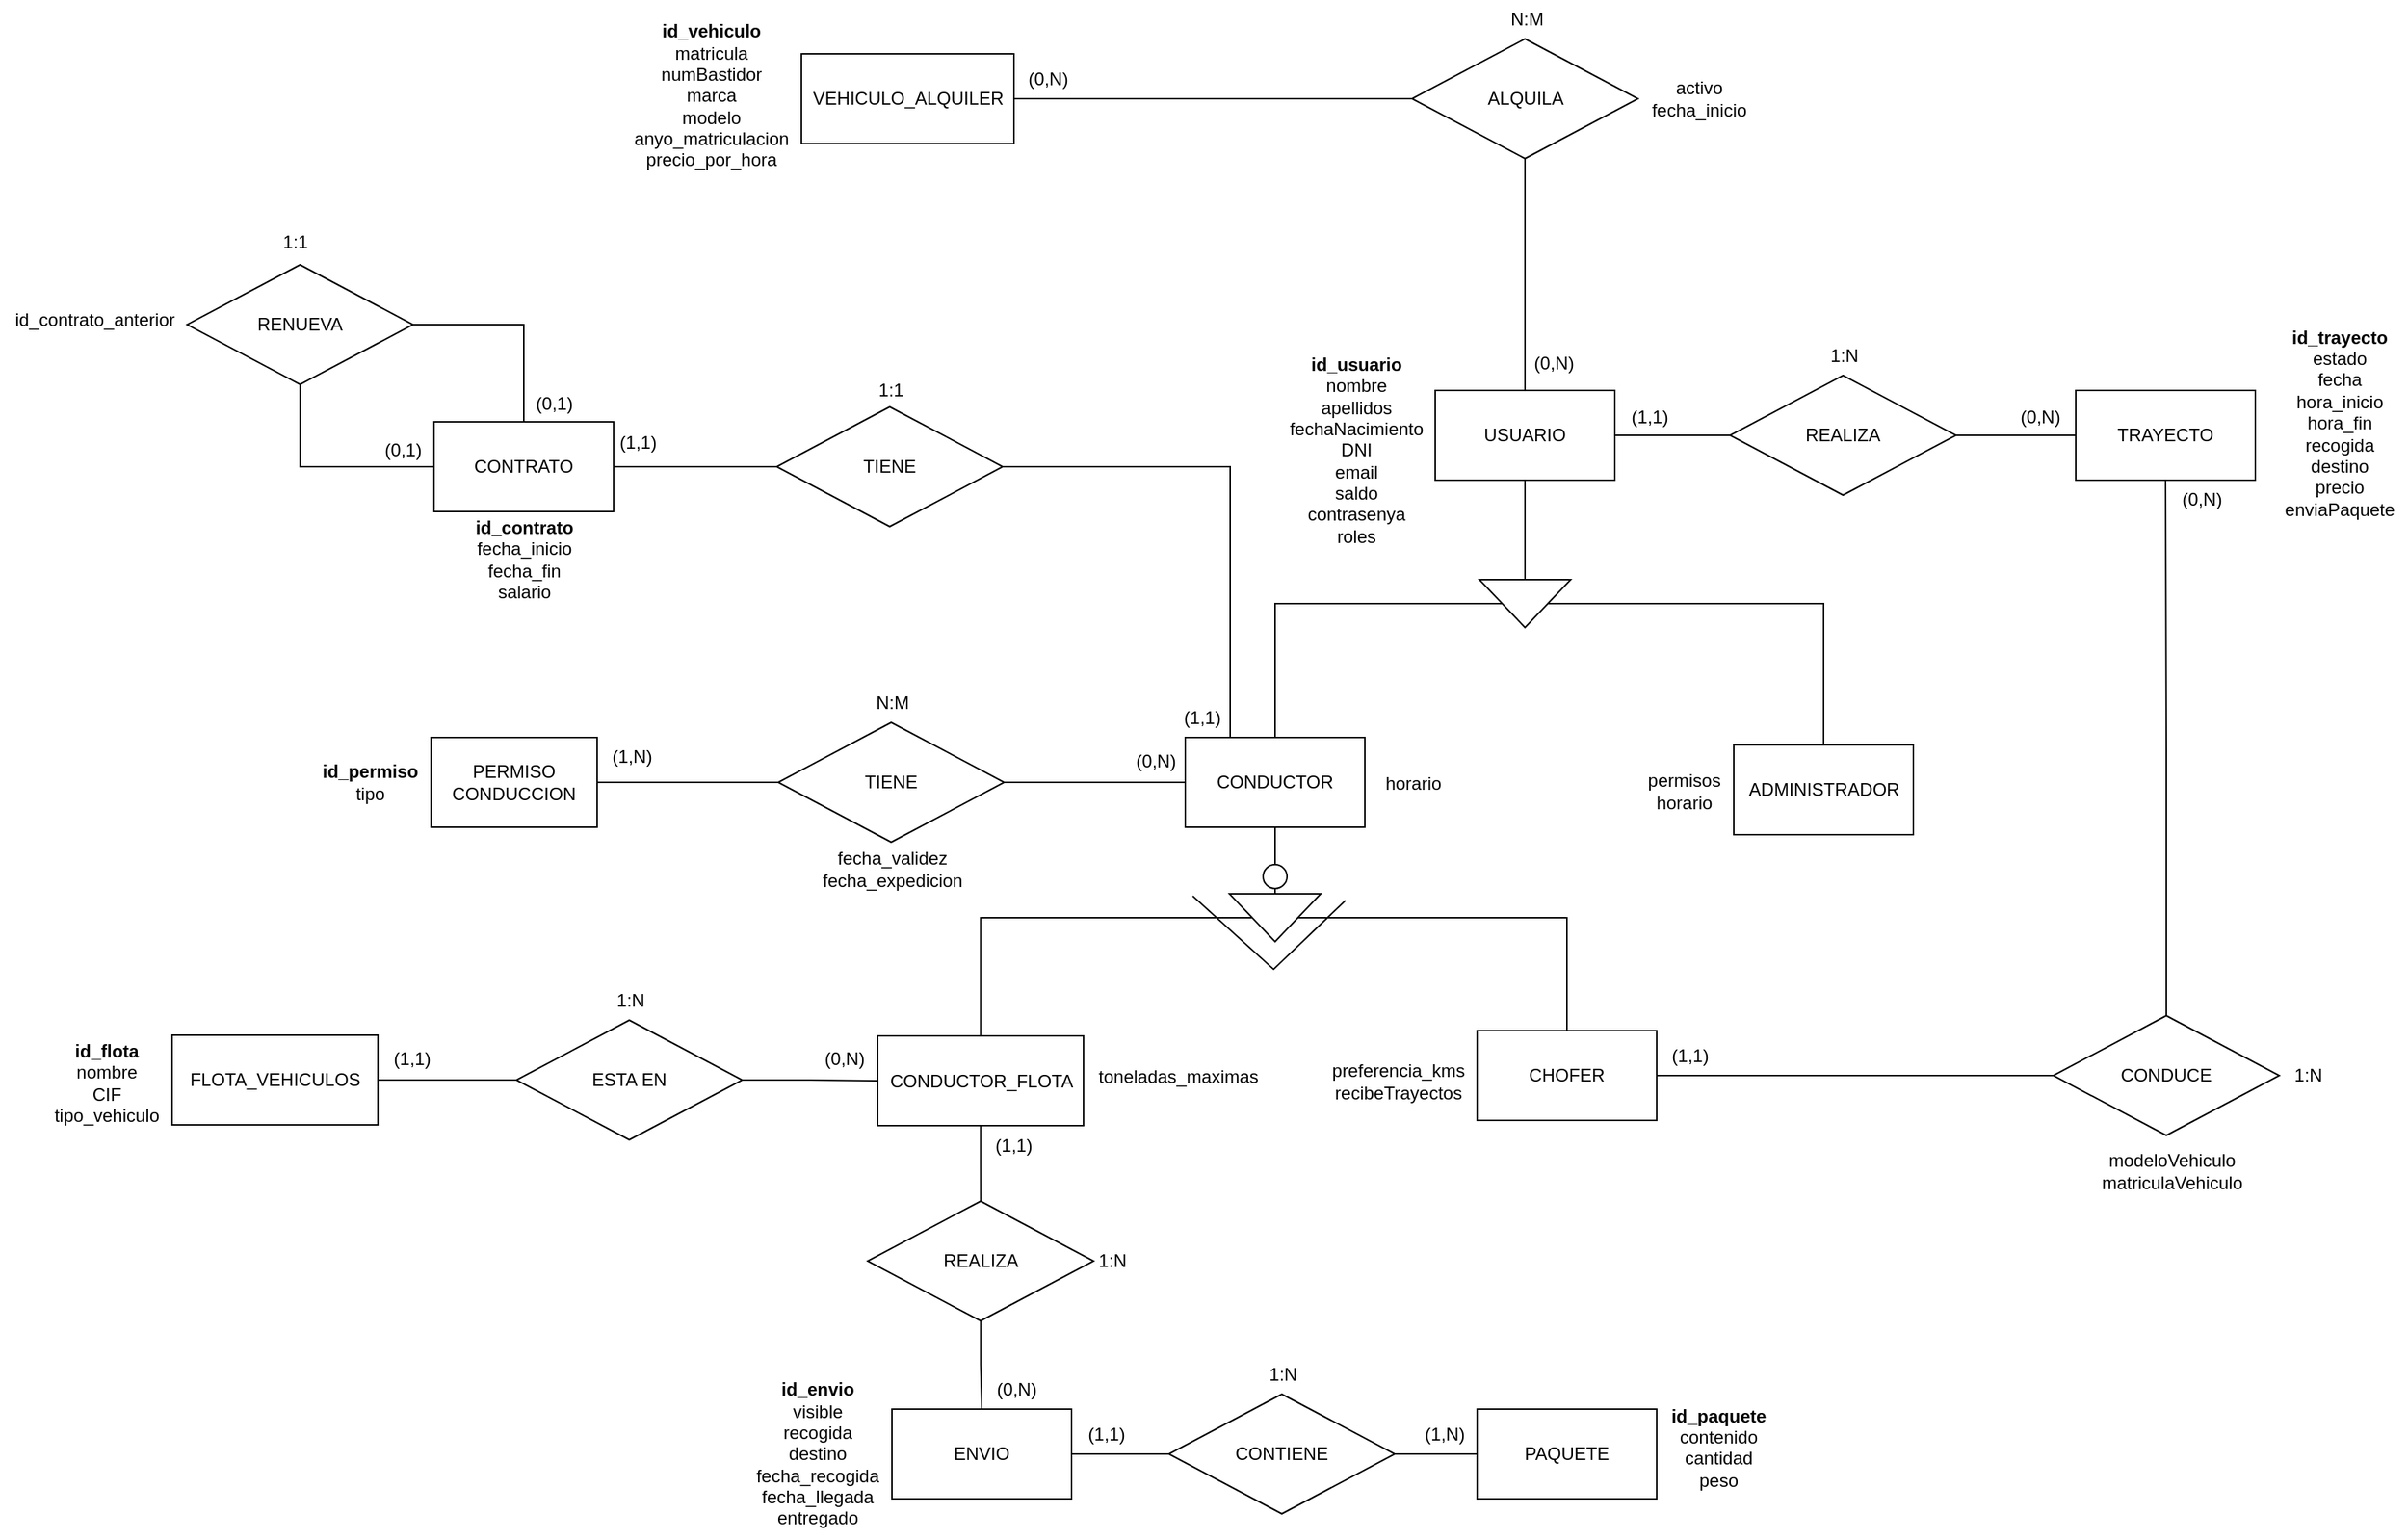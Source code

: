 <mxfile version="24.2.2" type="google">
  <diagram name="Página-1" id="yMJpfwep5vK8i44Nv-QK">
    <mxGraphModel grid="0" page="0" gridSize="10" guides="1" tooltips="1" connect="1" arrows="1" fold="1" pageScale="1" pageWidth="827" pageHeight="1169" math="0" shadow="0">
      <root>
        <mxCell id="0" />
        <mxCell id="1" parent="0" />
        <mxCell id="tycm4G_9MduwJl2_ljbf-6" style="edgeStyle=none;curved=1;rounded=0;orthogonalLoop=1;jettySize=auto;html=1;entryX=0;entryY=0.5;entryDx=0;entryDy=0;fontSize=12;startSize=8;endSize=8;endArrow=none;endFill=0;" edge="1" parent="1" source="tycm4G_9MduwJl2_ljbf-2" target="tycm4G_9MduwJl2_ljbf-3">
          <mxGeometry relative="1" as="geometry" />
        </mxCell>
        <mxCell id="tycm4G_9MduwJl2_ljbf-2" value="USUARIO" style="rounded=0;whiteSpace=wrap;html=1;" vertex="1" parent="1">
          <mxGeometry x="121" y="-58" width="120" height="60" as="geometry" />
        </mxCell>
        <mxCell id="5o3Ht3gXM4AKcb__C2Ck-10" style="edgeStyle=orthogonalEdgeStyle;rounded=0;orthogonalLoop=1;jettySize=auto;html=1;exitX=0.5;exitY=0;exitDx=0;exitDy=0;endArrow=none;endFill=0;" edge="1" parent="1" source="tycm4G_9MduwJl2_ljbf-3" target="5o3Ht3gXM4AKcb__C2Ck-7">
          <mxGeometry relative="1" as="geometry" />
        </mxCell>
        <mxCell id="5o3Ht3gXM4AKcb__C2Ck-49" style="edgeStyle=orthogonalEdgeStyle;rounded=0;orthogonalLoop=1;jettySize=auto;html=1;entryX=0.5;entryY=0;entryDx=0;entryDy=0;endArrow=none;endFill=0;" edge="1" parent="1" source="tycm4G_9MduwJl2_ljbf-3" target="5o3Ht3gXM4AKcb__C2Ck-34">
          <mxGeometry relative="1" as="geometry" />
        </mxCell>
        <mxCell id="tycm4G_9MduwJl2_ljbf-3" value="" style="triangle;whiteSpace=wrap;html=1;rotation=90;" vertex="1" parent="1">
          <mxGeometry x="165" y="54" width="32" height="61" as="geometry" />
        </mxCell>
        <mxCell id="tycm4G_9MduwJl2_ljbf-7" value="CHOFER" style="rounded=0;whiteSpace=wrap;html=1;" vertex="1" parent="1">
          <mxGeometry x="149" y="370" width="120" height="60" as="geometry" />
        </mxCell>
        <mxCell id="5o3Ht3gXM4AKcb__C2Ck-1" value="&lt;b&gt;id_usuario&lt;/b&gt;&lt;div&gt;nombre&lt;/div&gt;&lt;div&gt;apellidos&lt;/div&gt;&lt;div&gt;fechaNacimiento&lt;/div&gt;&lt;div&gt;DNI&lt;/div&gt;&lt;div&gt;email&lt;/div&gt;&lt;div&gt;saldo&lt;/div&gt;&lt;div&gt;contrasenya&lt;br&gt;&lt;/div&gt;&lt;div&gt;roles&lt;/div&gt;" style="text;html=1;align=center;verticalAlign=middle;resizable=0;points=[];autosize=1;strokeColor=none;fillColor=none;" vertex="1" parent="1">
          <mxGeometry x="14" y="-87" width="107" height="138" as="geometry" />
        </mxCell>
        <mxCell id="5o3Ht3gXM4AKcb__C2Ck-4" value="PERMISO&lt;br&gt;CONDUCCION" style="rounded=0;whiteSpace=wrap;html=1;" vertex="1" parent="1">
          <mxGeometry x="-550" y="174" width="111" height="60" as="geometry" />
        </mxCell>
        <mxCell id="5o3Ht3gXM4AKcb__C2Ck-5" value="&lt;b&gt;id_permiso&lt;/b&gt;&lt;div&gt;tipo&lt;/div&gt;" style="text;html=1;align=center;verticalAlign=middle;resizable=0;points=[];autosize=1;strokeColor=none;fillColor=none;" vertex="1" parent="1">
          <mxGeometry x="-632" y="183.5" width="82" height="41" as="geometry" />
        </mxCell>
        <mxCell id="Enspnp0s0IM4FP3xSgeI-5" value="" style="edgeStyle=orthogonalEdgeStyle;rounded=0;orthogonalLoop=1;jettySize=auto;html=1;endArrow=none;endFill=0;" edge="1" parent="1" source="5o3Ht3gXM4AKcb__C2Ck-6" target="Enspnp0s0IM4FP3xSgeI-4">
          <mxGeometry relative="1" as="geometry" />
        </mxCell>
        <mxCell id="5o3Ht3gXM4AKcb__C2Ck-6" value="CONDUCTOR_FLOTA" style="rounded=0;whiteSpace=wrap;html=1;" vertex="1" parent="1">
          <mxGeometry x="-251.5" y="373.5" width="137.5" height="60" as="geometry" />
        </mxCell>
        <mxCell id="5o3Ht3gXM4AKcb__C2Ck-7" value="ADMINISTRADOR" style="rounded=0;whiteSpace=wrap;html=1;" vertex="1" parent="1">
          <mxGeometry x="320.5" y="179" width="120" height="60" as="geometry" />
        </mxCell>
        <mxCell id="5o3Ht3gXM4AKcb__C2Ck-12" value="&lt;div&gt;preferencia_kms&lt;/div&gt;&lt;div&gt;recibeTrayectos&lt;/div&gt;" style="text;html=1;align=center;verticalAlign=middle;resizable=0;points=[];autosize=1;strokeColor=none;fillColor=none;" vertex="1" parent="1">
          <mxGeometry x="42" y="383" width="107" height="41" as="geometry" />
        </mxCell>
        <mxCell id="5o3Ht3gXM4AKcb__C2Ck-13" value="&lt;div&gt;toneladas_maximas&lt;/div&gt;" style="text;html=1;align=center;verticalAlign=middle;resizable=0;points=[];autosize=1;strokeColor=none;fillColor=none;" vertex="1" parent="1">
          <mxGeometry x="-114" y="388" width="125" height="26" as="geometry" />
        </mxCell>
        <mxCell id="5o3Ht3gXM4AKcb__C2Ck-14" value="&lt;div&gt;permisos&lt;/div&gt;&lt;div&gt;horario&lt;/div&gt;" style="text;html=1;align=center;verticalAlign=middle;resizable=0;points=[];autosize=1;strokeColor=none;fillColor=none;" vertex="1" parent="1">
          <mxGeometry x="253.5" y="189.5" width="67" height="41" as="geometry" />
        </mxCell>
        <mxCell id="5o3Ht3gXM4AKcb__C2Ck-16" value="TRAYECTO" style="rounded=0;whiteSpace=wrap;html=1;" vertex="1" parent="1">
          <mxGeometry x="549" y="-58" width="120" height="60" as="geometry" />
        </mxCell>
        <mxCell id="5o3Ht3gXM4AKcb__C2Ck-17" value="&lt;b&gt;id_trayecto&lt;/b&gt;&lt;div&gt;estado&lt;/div&gt;&lt;div&gt;fecha&lt;br&gt;&lt;div&gt;hora_inicio&lt;/div&gt;&lt;div&gt;hora_fin&lt;/div&gt;&lt;div&gt;recogida&lt;/div&gt;&lt;/div&gt;&lt;div&gt;destino&lt;/div&gt;&lt;div&gt;precio&lt;/div&gt;&lt;div&gt;enviaPaquete&lt;/div&gt;&lt;div&gt;&lt;br&gt;&lt;/div&gt;" style="text;html=1;align=center;verticalAlign=middle;resizable=0;points=[];autosize=1;strokeColor=none;fillColor=none;" vertex="1" parent="1">
          <mxGeometry x="679" y="-107" width="91" height="156" as="geometry" />
        </mxCell>
        <mxCell id="5o3Ht3gXM4AKcb__C2Ck-18" value="ENVIO" style="rounded=0;whiteSpace=wrap;html=1;" vertex="1" parent="1">
          <mxGeometry x="-242" y="623" width="120" height="60" as="geometry" />
        </mxCell>
        <mxCell id="5o3Ht3gXM4AKcb__C2Ck-19" value="&lt;b&gt;id_envio&lt;/b&gt;&lt;div&gt;visible&lt;/div&gt;&lt;div&gt;recogida&lt;/div&gt;&lt;div&gt;destino&lt;/div&gt;&lt;div&gt;fecha_recogida&lt;/div&gt;&lt;div&gt;fecha_llegada&lt;/div&gt;&lt;div&gt;entregado&lt;/div&gt;" style="text;html=1;align=center;verticalAlign=middle;resizable=0;points=[];autosize=1;strokeColor=none;fillColor=none;" vertex="1" parent="1">
          <mxGeometry x="-342" y="596.5" width="100" height="113" as="geometry" />
        </mxCell>
        <mxCell id="5o3Ht3gXM4AKcb__C2Ck-20" value="VEHICULO_ALQUILER" style="rounded=0;whiteSpace=wrap;html=1;" vertex="1" parent="1">
          <mxGeometry x="-302.5" y="-283" width="142" height="60" as="geometry" />
        </mxCell>
        <mxCell id="5o3Ht3gXM4AKcb__C2Ck-22" value="&lt;b&gt;id_vehiculo&lt;/b&gt;&lt;div&gt;&lt;span style=&quot;background-color: initial;&quot;&gt;matricula&lt;/span&gt;&lt;/div&gt;&lt;div&gt;numBastidor&lt;/div&gt;&lt;div&gt;marca&lt;/div&gt;&lt;div&gt;modelo&lt;/div&gt;&lt;div&gt;anyo_matriculacion&lt;/div&gt;&lt;div&gt;precio_por_hora&lt;br&gt;&lt;/div&gt;" style="text;html=1;align=center;verticalAlign=middle;resizable=0;points=[];autosize=1;strokeColor=none;fillColor=none;" vertex="1" parent="1">
          <mxGeometry x="-423.5" y="-312" width="121" height="113" as="geometry" />
        </mxCell>
        <mxCell id="5o3Ht3gXM4AKcb__C2Ck-25" value="&lt;b&gt;id_paquete&lt;/b&gt;&lt;div&gt;contenido&lt;/div&gt;&lt;div&gt;cantidad&lt;/div&gt;&lt;div&gt;peso&lt;/div&gt;&lt;div&gt;&lt;br&gt;&lt;/div&gt;" style="text;html=1;align=center;verticalAlign=middle;resizable=0;points=[];autosize=1;strokeColor=none;fillColor=none;" vertex="1" parent="1">
          <mxGeometry x="269" y="614" width="81" height="84" as="geometry" />
        </mxCell>
        <mxCell id="5o3Ht3gXM4AKcb__C2Ck-26" value="PAQUETE" style="rounded=0;whiteSpace=wrap;html=1;" vertex="1" parent="1">
          <mxGeometry x="149" y="623" width="120" height="60" as="geometry" />
        </mxCell>
        <mxCell id="5o3Ht3gXM4AKcb__C2Ck-50" style="edgeStyle=orthogonalEdgeStyle;rounded=0;orthogonalLoop=1;jettySize=auto;html=1;endArrow=none;endFill=0;" edge="1" parent="1" source="5o3Ht3gXM4AKcb__C2Ck-32" target="5o3Ht3gXM4AKcb__C2Ck-4">
          <mxGeometry relative="1" as="geometry" />
        </mxCell>
        <mxCell id="5o3Ht3gXM4AKcb__C2Ck-51" style="edgeStyle=orthogonalEdgeStyle;rounded=0;orthogonalLoop=1;jettySize=auto;html=1;endArrow=none;endFill=0;" edge="1" parent="1" source="5o3Ht3gXM4AKcb__C2Ck-32" target="5o3Ht3gXM4AKcb__C2Ck-34">
          <mxGeometry relative="1" as="geometry" />
        </mxCell>
        <mxCell id="5o3Ht3gXM4AKcb__C2Ck-32" value="TIENE" style="rhombus;whiteSpace=wrap;html=1;" vertex="1" parent="1">
          <mxGeometry x="-318" y="164" width="151" height="80" as="geometry" />
        </mxCell>
        <mxCell id="5o3Ht3gXM4AKcb__C2Ck-33" value="&lt;div&gt;fecha_validez&lt;/div&gt;&lt;div&gt;fecha_expedicion&lt;/div&gt;" style="text;html=1;align=center;verticalAlign=middle;resizable=0;points=[];autosize=1;strokeColor=none;fillColor=none;" vertex="1" parent="1">
          <mxGeometry x="-298" y="241" width="111" height="41" as="geometry" />
        </mxCell>
        <mxCell id="5o3Ht3gXM4AKcb__C2Ck-45" style="edgeStyle=orthogonalEdgeStyle;rounded=0;orthogonalLoop=1;jettySize=auto;html=1;endArrow=none;endFill=0;" edge="1" parent="1" source="5o3Ht3gXM4AKcb__C2Ck-34" target="5o3Ht3gXM4AKcb__C2Ck-35">
          <mxGeometry relative="1" as="geometry" />
        </mxCell>
        <mxCell id="5o3Ht3gXM4AKcb__C2Ck-68" style="edgeStyle=orthogonalEdgeStyle;rounded=0;orthogonalLoop=1;jettySize=auto;html=1;exitX=0.25;exitY=0;exitDx=0;exitDy=0;entryX=1;entryY=0.5;entryDx=0;entryDy=0;endArrow=none;endFill=0;" edge="1" parent="1" source="5o3Ht3gXM4AKcb__C2Ck-34" target="5o3Ht3gXM4AKcb__C2Ck-66">
          <mxGeometry relative="1" as="geometry" />
        </mxCell>
        <mxCell id="5o3Ht3gXM4AKcb__C2Ck-34" value="CONDUCTOR" style="rounded=0;whiteSpace=wrap;html=1;" vertex="1" parent="1">
          <mxGeometry x="-46" y="174" width="120" height="60" as="geometry" />
        </mxCell>
        <mxCell id="Enspnp0s0IM4FP3xSgeI-1" style="edgeStyle=orthogonalEdgeStyle;rounded=0;orthogonalLoop=1;jettySize=auto;html=1;exitX=0.5;exitY=1;exitDx=0;exitDy=0;endArrow=none;endFill=0;" edge="1" parent="1" source="5o3Ht3gXM4AKcb__C2Ck-35" target="5o3Ht3gXM4AKcb__C2Ck-6">
          <mxGeometry relative="1" as="geometry" />
        </mxCell>
        <mxCell id="Enspnp0s0IM4FP3xSgeI-2" style="edgeStyle=orthogonalEdgeStyle;rounded=0;orthogonalLoop=1;jettySize=auto;html=1;exitX=0.5;exitY=0;exitDx=0;exitDy=0;endArrow=none;endFill=0;" edge="1" parent="1" source="5o3Ht3gXM4AKcb__C2Ck-35" target="tycm4G_9MduwJl2_ljbf-7">
          <mxGeometry relative="1" as="geometry" />
        </mxCell>
        <mxCell id="5o3Ht3gXM4AKcb__C2Ck-35" value="" style="triangle;whiteSpace=wrap;html=1;rotation=90;" vertex="1" parent="1">
          <mxGeometry x="-2" y="264" width="32" height="61" as="geometry" />
        </mxCell>
        <mxCell id="5o3Ht3gXM4AKcb__C2Ck-43" value="" style="endArrow=none;html=1;rounded=0;" edge="1" parent="1">
          <mxGeometry width="50" height="50" relative="1" as="geometry">
            <mxPoint x="-41" y="280" as="sourcePoint" />
            <mxPoint x="61" y="283" as="targetPoint" />
            <Array as="points">
              <mxPoint x="13" y="329" />
            </Array>
          </mxGeometry>
        </mxCell>
        <mxCell id="5o3Ht3gXM4AKcb__C2Ck-44" value="" style="ellipse;whiteSpace=wrap;html=1;aspect=fixed;" vertex="1" parent="1">
          <mxGeometry x="6" y="259" width="16" height="16" as="geometry" />
        </mxCell>
        <mxCell id="5o3Ht3gXM4AKcb__C2Ck-48" value="&lt;div&gt;&lt;div&gt;horario&lt;/div&gt;&lt;/div&gt;" style="text;html=1;align=center;verticalAlign=middle;resizable=0;points=[];autosize=1;strokeColor=none;fillColor=none;" vertex="1" parent="1">
          <mxGeometry x="78" y="192" width="55" height="26" as="geometry" />
        </mxCell>
        <mxCell id="5o3Ht3gXM4AKcb__C2Ck-54" value="N:M" style="text;html=1;align=center;verticalAlign=middle;resizable=0;points=[];autosize=1;strokeColor=none;fillColor=none;" vertex="1" parent="1">
          <mxGeometry x="-262.5" y="138" width="40" height="26" as="geometry" />
        </mxCell>
        <mxCell id="5o3Ht3gXM4AKcb__C2Ck-55" value="(0,N)" style="text;html=1;align=center;verticalAlign=middle;resizable=0;points=[];autosize=1;strokeColor=none;fillColor=none;" vertex="1" parent="1">
          <mxGeometry x="-89" y="176.5" width="45" height="26" as="geometry" />
        </mxCell>
        <mxCell id="5o3Ht3gXM4AKcb__C2Ck-56" value="(1,N)" style="text;html=1;align=center;verticalAlign=middle;resizable=0;points=[];autosize=1;strokeColor=none;fillColor=none;" vertex="1" parent="1">
          <mxGeometry x="-439" y="174" width="45" height="26" as="geometry" />
        </mxCell>
        <mxCell id="5o3Ht3gXM4AKcb__C2Ck-57" value="CONTRATO" style="rounded=0;whiteSpace=wrap;html=1;" vertex="1" parent="1">
          <mxGeometry x="-548" y="-37" width="120" height="60" as="geometry" />
        </mxCell>
        <mxCell id="5o3Ht3gXM4AKcb__C2Ck-58" value="&lt;div&gt;&lt;div&gt;&lt;b&gt;id_contrato&lt;/b&gt;&lt;/div&gt;&lt;/div&gt;&lt;div&gt;fecha_inicio&lt;/div&gt;&lt;div&gt;fecha_fin&lt;/div&gt;&lt;div&gt;salario&lt;/div&gt;" style="text;html=1;align=center;verticalAlign=middle;resizable=0;points=[];autosize=1;strokeColor=none;fillColor=none;" vertex="1" parent="1">
          <mxGeometry x="-529.5" y="20" width="83" height="70" as="geometry" />
        </mxCell>
        <mxCell id="5o3Ht3gXM4AKcb__C2Ck-60" style="edgeStyle=orthogonalEdgeStyle;rounded=0;orthogonalLoop=1;jettySize=auto;html=1;entryX=0.5;entryY=0;entryDx=0;entryDy=0;endArrow=none;endFill=0;" edge="1" parent="1" source="5o3Ht3gXM4AKcb__C2Ck-59" target="5o3Ht3gXM4AKcb__C2Ck-57">
          <mxGeometry relative="1" as="geometry" />
        </mxCell>
        <mxCell id="5o3Ht3gXM4AKcb__C2Ck-61" style="edgeStyle=orthogonalEdgeStyle;rounded=0;orthogonalLoop=1;jettySize=auto;html=1;entryX=0;entryY=0.5;entryDx=0;entryDy=0;endArrow=none;endFill=0;" edge="1" parent="1" source="5o3Ht3gXM4AKcb__C2Ck-59" target="5o3Ht3gXM4AKcb__C2Ck-57">
          <mxGeometry relative="1" as="geometry">
            <Array as="points">
              <mxPoint x="-638" y="-7" />
            </Array>
          </mxGeometry>
        </mxCell>
        <mxCell id="5o3Ht3gXM4AKcb__C2Ck-59" value="RENUEVA" style="rhombus;whiteSpace=wrap;html=1;" vertex="1" parent="1">
          <mxGeometry x="-713" y="-142" width="151" height="80" as="geometry" />
        </mxCell>
        <mxCell id="5o3Ht3gXM4AKcb__C2Ck-62" value="id_contrato_anterior" style="text;html=1;align=center;verticalAlign=middle;resizable=0;points=[];autosize=1;strokeColor=none;fillColor=none;" vertex="1" parent="1">
          <mxGeometry x="-838" y="-118" width="125" height="26" as="geometry" />
        </mxCell>
        <mxCell id="5o3Ht3gXM4AKcb__C2Ck-63" value="1:1" style="text;html=1;align=center;verticalAlign=middle;resizable=0;points=[];autosize=1;strokeColor=none;fillColor=none;" vertex="1" parent="1">
          <mxGeometry x="-659" y="-170" width="35" height="26" as="geometry" />
        </mxCell>
        <mxCell id="5o3Ht3gXM4AKcb__C2Ck-64" value="(0,1)" style="text;html=1;align=center;verticalAlign=middle;resizable=0;points=[];autosize=1;strokeColor=none;fillColor=none;" vertex="1" parent="1">
          <mxGeometry x="-489.5" y="-62" width="43" height="26" as="geometry" />
        </mxCell>
        <mxCell id="5o3Ht3gXM4AKcb__C2Ck-65" value="(0,1)" style="text;html=1;align=center;verticalAlign=middle;resizable=0;points=[];autosize=1;strokeColor=none;fillColor=none;" vertex="1" parent="1">
          <mxGeometry x="-591" y="-31" width="43" height="26" as="geometry" />
        </mxCell>
        <mxCell id="5o3Ht3gXM4AKcb__C2Ck-69" style="edgeStyle=orthogonalEdgeStyle;rounded=0;orthogonalLoop=1;jettySize=auto;html=1;entryX=1;entryY=0.5;entryDx=0;entryDy=0;endArrow=none;endFill=0;" edge="1" parent="1" source="5o3Ht3gXM4AKcb__C2Ck-66" target="5o3Ht3gXM4AKcb__C2Ck-57">
          <mxGeometry relative="1" as="geometry" />
        </mxCell>
        <mxCell id="5o3Ht3gXM4AKcb__C2Ck-66" value="TIENE" style="rhombus;whiteSpace=wrap;html=1;" vertex="1" parent="1">
          <mxGeometry x="-319" y="-47" width="151" height="80" as="geometry" />
        </mxCell>
        <mxCell id="5o3Ht3gXM4AKcb__C2Ck-67" value="1:1" style="text;html=1;align=center;verticalAlign=middle;resizable=0;points=[];autosize=1;strokeColor=none;fillColor=none;" vertex="1" parent="1">
          <mxGeometry x="-260.5" y="-71" width="35" height="26" as="geometry" />
        </mxCell>
        <mxCell id="5o3Ht3gXM4AKcb__C2Ck-70" value="(1,1)" style="text;html=1;align=center;verticalAlign=middle;resizable=0;points=[];autosize=1;strokeColor=none;fillColor=none;" vertex="1" parent="1">
          <mxGeometry x="-57" y="148" width="43" height="26" as="geometry" />
        </mxCell>
        <mxCell id="5o3Ht3gXM4AKcb__C2Ck-71" value="(1,1)" style="text;html=1;align=center;verticalAlign=middle;resizable=0;points=[];autosize=1;strokeColor=none;fillColor=none;" vertex="1" parent="1">
          <mxGeometry x="-434" y="-36" width="43" height="26" as="geometry" />
        </mxCell>
        <mxCell id="Enspnp0s0IM4FP3xSgeI-6" value="" style="edgeStyle=orthogonalEdgeStyle;rounded=0;orthogonalLoop=1;jettySize=auto;html=1;endArrow=none;endFill=0;" edge="1" parent="1" source="Enspnp0s0IM4FP3xSgeI-4" target="5o3Ht3gXM4AKcb__C2Ck-18">
          <mxGeometry relative="1" as="geometry" />
        </mxCell>
        <mxCell id="Enspnp0s0IM4FP3xSgeI-4" value="REALIZA" style="rhombus;whiteSpace=wrap;html=1;" vertex="1" parent="1">
          <mxGeometry x="-258.25" y="484" width="151" height="80" as="geometry" />
        </mxCell>
        <mxCell id="Enspnp0s0IM4FP3xSgeI-9" value="" style="edgeStyle=orthogonalEdgeStyle;rounded=0;orthogonalLoop=1;jettySize=auto;html=1;endArrow=none;endFill=0;" edge="1" parent="1" source="Enspnp0s0IM4FP3xSgeI-7" target="5o3Ht3gXM4AKcb__C2Ck-26">
          <mxGeometry relative="1" as="geometry" />
        </mxCell>
        <mxCell id="Enspnp0s0IM4FP3xSgeI-12" value="" style="edgeStyle=orthogonalEdgeStyle;rounded=0;orthogonalLoop=1;jettySize=auto;html=1;endArrow=none;endFill=0;" edge="1" parent="1" source="Enspnp0s0IM4FP3xSgeI-7" target="5o3Ht3gXM4AKcb__C2Ck-18">
          <mxGeometry relative="1" as="geometry" />
        </mxCell>
        <mxCell id="Enspnp0s0IM4FP3xSgeI-7" value="CONTIENE" style="rhombus;whiteSpace=wrap;html=1;" vertex="1" parent="1">
          <mxGeometry x="-57" y="613" width="151" height="80" as="geometry" />
        </mxCell>
        <mxCell id="Enspnp0s0IM4FP3xSgeI-14" value="1:N" style="text;html=1;align=center;verticalAlign=middle;resizable=0;points=[];autosize=1;strokeColor=none;fillColor=none;" vertex="1" parent="1">
          <mxGeometry x="-114" y="511" width="37" height="26" as="geometry" />
        </mxCell>
        <mxCell id="Enspnp0s0IM4FP3xSgeI-15" value="1:N" style="text;html=1;align=center;verticalAlign=middle;resizable=0;points=[];autosize=1;strokeColor=none;fillColor=none;" vertex="1" parent="1">
          <mxGeometry y="587" width="37" height="26" as="geometry" />
        </mxCell>
        <mxCell id="Enspnp0s0IM4FP3xSgeI-16" value="(1,N)" style="text;html=1;align=center;verticalAlign=middle;resizable=0;points=[];autosize=1;strokeColor=none;fillColor=none;" vertex="1" parent="1">
          <mxGeometry x="104" y="627" width="45" height="26" as="geometry" />
        </mxCell>
        <mxCell id="Enspnp0s0IM4FP3xSgeI-17" value="(1,1)" style="text;html=1;align=center;verticalAlign=middle;resizable=0;points=[];autosize=1;strokeColor=none;fillColor=none;" vertex="1" parent="1">
          <mxGeometry x="-121" y="627" width="43" height="26" as="geometry" />
        </mxCell>
        <mxCell id="Enspnp0s0IM4FP3xSgeI-18" value="(1,1)" style="text;html=1;align=center;verticalAlign=middle;resizable=0;points=[];autosize=1;strokeColor=none;fillColor=none;" vertex="1" parent="1">
          <mxGeometry x="-183" y="433.5" width="43" height="26" as="geometry" />
        </mxCell>
        <mxCell id="Enspnp0s0IM4FP3xSgeI-19" value="(0,N)" style="text;html=1;align=center;verticalAlign=middle;resizable=0;points=[];autosize=1;strokeColor=none;fillColor=none;" vertex="1" parent="1">
          <mxGeometry x="-182" y="597" width="45" height="26" as="geometry" />
        </mxCell>
        <mxCell id="Enspnp0s0IM4FP3xSgeI-21" value="" style="edgeStyle=orthogonalEdgeStyle;rounded=0;orthogonalLoop=1;jettySize=auto;html=1;endArrow=none;endFill=0;" edge="1" parent="1" source="Enspnp0s0IM4FP3xSgeI-20" target="tycm4G_9MduwJl2_ljbf-2">
          <mxGeometry relative="1" as="geometry" />
        </mxCell>
        <mxCell id="Enspnp0s0IM4FP3xSgeI-22" value="" style="edgeStyle=orthogonalEdgeStyle;rounded=0;orthogonalLoop=1;jettySize=auto;html=1;endArrow=none;endFill=0;" edge="1" parent="1" source="Enspnp0s0IM4FP3xSgeI-20" target="5o3Ht3gXM4AKcb__C2Ck-16">
          <mxGeometry relative="1" as="geometry" />
        </mxCell>
        <mxCell id="Enspnp0s0IM4FP3xSgeI-20" value="REALIZA" style="rhombus;whiteSpace=wrap;html=1;" vertex="1" parent="1">
          <mxGeometry x="318" y="-68" width="151" height="80" as="geometry" />
        </mxCell>
        <mxCell id="Enspnp0s0IM4FP3xSgeI-23" value="1:N" style="text;html=1;align=center;verticalAlign=middle;resizable=0;points=[];autosize=1;strokeColor=none;fillColor=none;" vertex="1" parent="1">
          <mxGeometry x="375" y="-94" width="37" height="26" as="geometry" />
        </mxCell>
        <mxCell id="Enspnp0s0IM4FP3xSgeI-24" value="(0,N)" style="text;html=1;align=center;verticalAlign=middle;resizable=0;points=[];autosize=1;strokeColor=none;fillColor=none;" vertex="1" parent="1">
          <mxGeometry x="502" y="-53" width="45" height="26" as="geometry" />
        </mxCell>
        <mxCell id="Enspnp0s0IM4FP3xSgeI-25" value="(1,1)" style="text;html=1;align=center;verticalAlign=middle;resizable=0;points=[];autosize=1;strokeColor=none;fillColor=none;" vertex="1" parent="1">
          <mxGeometry x="242" y="-53" width="43" height="26" as="geometry" />
        </mxCell>
        <mxCell id="Enspnp0s0IM4FP3xSgeI-27" style="edgeStyle=orthogonalEdgeStyle;rounded=0;orthogonalLoop=1;jettySize=auto;html=1;entryX=0.5;entryY=1;entryDx=0;entryDy=0;endArrow=none;endFill=0;" edge="1" parent="1" source="Enspnp0s0IM4FP3xSgeI-26" target="5o3Ht3gXM4AKcb__C2Ck-16">
          <mxGeometry relative="1" as="geometry" />
        </mxCell>
        <mxCell id="Enspnp0s0IM4FP3xSgeI-28" style="edgeStyle=orthogonalEdgeStyle;rounded=0;orthogonalLoop=1;jettySize=auto;html=1;entryX=1;entryY=0.5;entryDx=0;entryDy=0;endArrow=none;endFill=0;" edge="1" parent="1" source="Enspnp0s0IM4FP3xSgeI-26" target="tycm4G_9MduwJl2_ljbf-7">
          <mxGeometry relative="1" as="geometry" />
        </mxCell>
        <mxCell id="Enspnp0s0IM4FP3xSgeI-26" value="CONDUCE" style="rhombus;whiteSpace=wrap;html=1;" vertex="1" parent="1">
          <mxGeometry x="534" y="360" width="151" height="80" as="geometry" />
        </mxCell>
        <mxCell id="Enspnp0s0IM4FP3xSgeI-30" value="(0,N)" style="text;html=1;align=center;verticalAlign=middle;resizable=0;points=[];autosize=1;strokeColor=none;fillColor=none;" vertex="1" parent="1">
          <mxGeometry x="610" y="2" width="45" height="26" as="geometry" />
        </mxCell>
        <mxCell id="Enspnp0s0IM4FP3xSgeI-31" value="(1,1)" style="text;html=1;align=center;verticalAlign=middle;resizable=0;points=[];autosize=1;strokeColor=none;fillColor=none;" vertex="1" parent="1">
          <mxGeometry x="269" y="373.5" width="43" height="26" as="geometry" />
        </mxCell>
        <mxCell id="Enspnp0s0IM4FP3xSgeI-32" value="1:N" style="text;html=1;align=center;verticalAlign=middle;resizable=0;points=[];autosize=1;strokeColor=none;fillColor=none;" vertex="1" parent="1">
          <mxGeometry x="685" y="387" width="37" height="26" as="geometry" />
        </mxCell>
        <mxCell id="Enspnp0s0IM4FP3xSgeI-34" style="edgeStyle=orthogonalEdgeStyle;rounded=0;orthogonalLoop=1;jettySize=auto;html=1;endArrow=none;endFill=0;" edge="1" parent="1" source="Enspnp0s0IM4FP3xSgeI-33" target="5o3Ht3gXM4AKcb__C2Ck-20">
          <mxGeometry relative="1" as="geometry" />
        </mxCell>
        <mxCell id="Enspnp0s0IM4FP3xSgeI-35" style="edgeStyle=orthogonalEdgeStyle;rounded=0;orthogonalLoop=1;jettySize=auto;html=1;endArrow=none;endFill=0;" edge="1" parent="1" source="Enspnp0s0IM4FP3xSgeI-33" target="tycm4G_9MduwJl2_ljbf-2">
          <mxGeometry relative="1" as="geometry" />
        </mxCell>
        <mxCell id="Enspnp0s0IM4FP3xSgeI-33" value="ALQUILA" style="rhombus;whiteSpace=wrap;html=1;" vertex="1" parent="1">
          <mxGeometry x="105.5" y="-293" width="151" height="80" as="geometry" />
        </mxCell>
        <mxCell id="Enspnp0s0IM4FP3xSgeI-37" value="activo&lt;div&gt;fecha_inicio&lt;/div&gt;" style="text;html=1;align=center;verticalAlign=middle;resizable=0;points=[];autosize=1;strokeColor=none;fillColor=none;" vertex="1" parent="1">
          <mxGeometry x="256.5" y="-273.5" width="81" height="41" as="geometry" />
        </mxCell>
        <mxCell id="Enspnp0s0IM4FP3xSgeI-38" value="N:M" style="text;html=1;align=center;verticalAlign=middle;resizable=0;points=[];autosize=1;strokeColor=none;fillColor=none;" vertex="1" parent="1">
          <mxGeometry x="162" y="-319" width="40" height="26" as="geometry" />
        </mxCell>
        <mxCell id="Enspnp0s0IM4FP3xSgeI-39" value="(0,N)" style="text;html=1;align=center;verticalAlign=middle;resizable=0;points=[];autosize=1;strokeColor=none;fillColor=none;" vertex="1" parent="1">
          <mxGeometry x="177" y="-89" width="45" height="26" as="geometry" />
        </mxCell>
        <mxCell id="Enspnp0s0IM4FP3xSgeI-40" value="(0,N)" style="text;html=1;align=center;verticalAlign=middle;resizable=0;points=[];autosize=1;strokeColor=none;fillColor=none;" vertex="1" parent="1">
          <mxGeometry x="-160.5" y="-279" width="45" height="26" as="geometry" />
        </mxCell>
        <mxCell id="WwiZSO7Kz6DAJF-cnK9X-1" value="FLOTA_VEHICULOS" style="rounded=0;whiteSpace=wrap;html=1;" vertex="1" parent="1">
          <mxGeometry x="-723" y="373" width="137.5" height="60" as="geometry" />
        </mxCell>
        <mxCell id="WwiZSO7Kz6DAJF-cnK9X-3" value="" style="edgeStyle=orthogonalEdgeStyle;rounded=0;orthogonalLoop=1;jettySize=auto;html=1;endArrow=none;endFill=0;" edge="1" parent="1" source="WwiZSO7Kz6DAJF-cnK9X-2" target="5o3Ht3gXM4AKcb__C2Ck-6">
          <mxGeometry relative="1" as="geometry" />
        </mxCell>
        <mxCell id="WwiZSO7Kz6DAJF-cnK9X-4" value="" style="edgeStyle=orthogonalEdgeStyle;rounded=0;orthogonalLoop=1;jettySize=auto;html=1;endArrow=none;endFill=0;" edge="1" parent="1" source="WwiZSO7Kz6DAJF-cnK9X-2" target="WwiZSO7Kz6DAJF-cnK9X-1">
          <mxGeometry relative="1" as="geometry" />
        </mxCell>
        <mxCell id="WwiZSO7Kz6DAJF-cnK9X-2" value="ESTA EN" style="rhombus;whiteSpace=wrap;html=1;" vertex="1" parent="1">
          <mxGeometry x="-493" y="363" width="151" height="80" as="geometry" />
        </mxCell>
        <mxCell id="WwiZSO7Kz6DAJF-cnK9X-5" value="1:N" style="text;html=1;align=center;verticalAlign=middle;resizable=0;points=[];autosize=1;strokeColor=none;fillColor=none;" vertex="1" parent="1">
          <mxGeometry x="-436" y="337" width="37" height="26" as="geometry" />
        </mxCell>
        <mxCell id="WwiZSO7Kz6DAJF-cnK9X-6" value="(0,N)" style="text;html=1;align=center;verticalAlign=middle;resizable=0;points=[];autosize=1;strokeColor=none;fillColor=none;" vertex="1" parent="1">
          <mxGeometry x="-296.5" y="376" width="45" height="26" as="geometry" />
        </mxCell>
        <mxCell id="WwiZSO7Kz6DAJF-cnK9X-7" value="(1,1)" style="text;html=1;align=center;verticalAlign=middle;resizable=0;points=[];autosize=1;strokeColor=none;fillColor=none;" vertex="1" parent="1">
          <mxGeometry x="-584.5" y="376" width="43" height="26" as="geometry" />
        </mxCell>
        <mxCell id="WwiZSO7Kz6DAJF-cnK9X-8" value="&lt;b&gt;id_flota&lt;/b&gt;&lt;div&gt;nombre&lt;br&gt;&lt;/div&gt;&lt;div&gt;CIF&lt;/div&gt;&lt;div&gt;tipo_vehiculo&lt;/div&gt;" style="text;html=1;align=center;verticalAlign=middle;resizable=0;points=[];autosize=1;strokeColor=none;fillColor=none;" vertex="1" parent="1">
          <mxGeometry x="-811" y="370" width="88" height="70" as="geometry" />
        </mxCell>
        <mxCell id="_jR_gZGjYJo5vnJzclTE-2" value="modeloVehiculo&lt;div&gt;matriculaVehiculo&lt;/div&gt;" style="text;html=1;align=center;verticalAlign=middle;resizable=0;points=[];autosize=1;strokeColor=none;fillColor=none;" vertex="1" parent="1">
          <mxGeometry x="557" y="443" width="112" height="41" as="geometry" />
        </mxCell>
      </root>
    </mxGraphModel>
  </diagram>
</mxfile>
